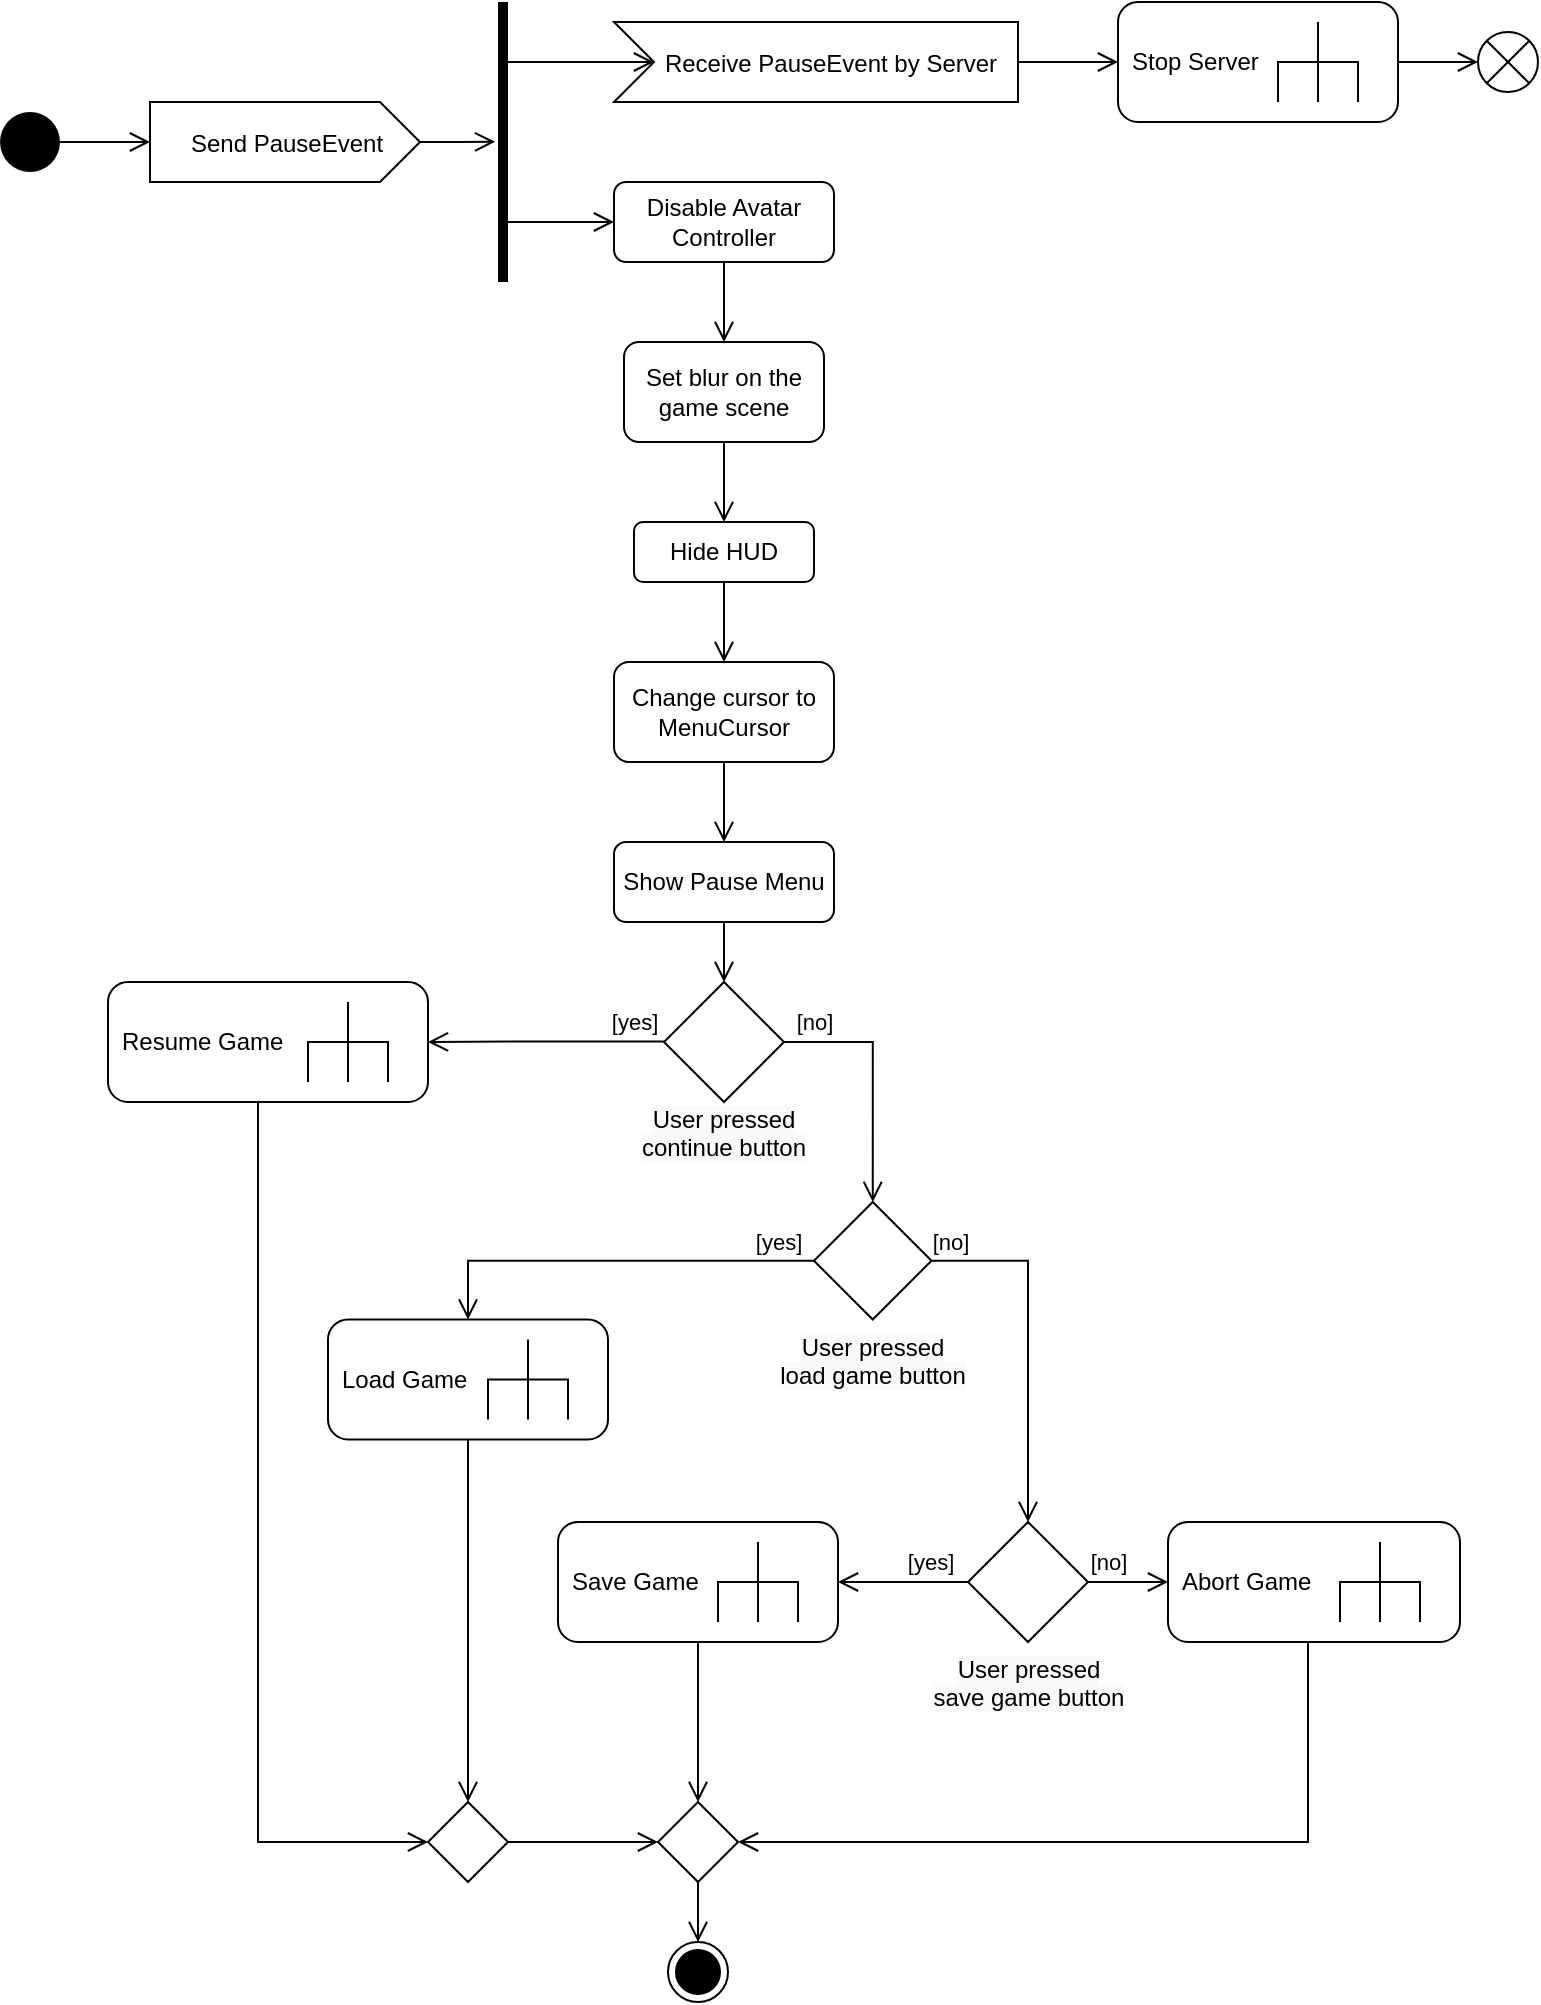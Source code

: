 <mxfile version="18.0.6" type="device"><diagram id="7L_WKZiQpmu-7hvw1VHQ" name="Strona-1"><mxGraphModel dx="882" dy="548" grid="1" gridSize="10" guides="1" tooltips="1" connect="1" arrows="1" fold="1" page="1" pageScale="1" pageWidth="827" pageHeight="1169" math="0" shadow="0"><root><mxCell id="0"/><mxCell id="1" parent="0"/><mxCell id="Y6zIuKWhau4oJwJ09tNU-2" value="" style="edgeStyle=orthogonalEdgeStyle;html=1;verticalAlign=bottom;endArrow=open;endSize=8;strokeColor=#000000;rounded=0;entryX=0;entryY=0;entryDx=0;entryDy=20;entryPerimeter=0;exitX=1;exitY=0.5;exitDx=0;exitDy=0;" parent="1" source="Y6zIuKWhau4oJwJ09tNU-47" target="Y6zIuKWhau4oJwJ09tNU-77" edge="1"><mxGeometry relative="1" as="geometry"><mxPoint x="171" y="130" as="targetPoint"/><mxPoint x="-29" y="155" as="sourcePoint"/><Array as="points"><mxPoint x="41" y="160"/><mxPoint x="41" y="160"/></Array></mxGeometry></mxCell><mxCell id="jdkBhoqk-R5eBqHIgBB0-13" style="edgeStyle=orthogonalEdgeStyle;rounded=0;orthogonalLoop=1;jettySize=auto;html=1;endArrow=open;endFill=0;endSize=8;" edge="1" parent="1" source="Y6zIuKWhau4oJwJ09tNU-4" target="Y6zIuKWhau4oJwJ09tNU-6"><mxGeometry relative="1" as="geometry"/></mxCell><mxCell id="Y6zIuKWhau4oJwJ09tNU-4" value="Hide HUD" style="rounded=1;whiteSpace=wrap;html=1;strokeColor=#000000;" parent="1" vertex="1"><mxGeometry x="338" y="350" width="90" height="30" as="geometry"/></mxCell><mxCell id="jdkBhoqk-R5eBqHIgBB0-14" style="edgeStyle=orthogonalEdgeStyle;rounded=0;orthogonalLoop=1;jettySize=auto;html=1;entryX=0.5;entryY=0;entryDx=0;entryDy=0;endArrow=open;endFill=0;endSize=8;" edge="1" parent="1" source="Y6zIuKWhau4oJwJ09tNU-6" target="Y6zIuKWhau4oJwJ09tNU-9"><mxGeometry relative="1" as="geometry"/></mxCell><mxCell id="Y6zIuKWhau4oJwJ09tNU-6" value="Change cursor to MenuCursor" style="rounded=1;whiteSpace=wrap;html=1;strokeColor=#000000;" parent="1" vertex="1"><mxGeometry x="328" y="420" width="110" height="50" as="geometry"/></mxCell><mxCell id="jdkBhoqk-R5eBqHIgBB0-12" style="edgeStyle=orthogonalEdgeStyle;rounded=0;orthogonalLoop=1;jettySize=auto;html=1;endArrow=open;endFill=0;endSize=8;" edge="1" parent="1" source="Y6zIuKWhau4oJwJ09tNU-8" target="Y6zIuKWhau4oJwJ09tNU-4"><mxGeometry relative="1" as="geometry"/></mxCell><mxCell id="Y6zIuKWhau4oJwJ09tNU-8" value="Set blur on the game scene" style="rounded=1;whiteSpace=wrap;html=1;strokeColor=#000000;" parent="1" vertex="1"><mxGeometry x="333" y="260" width="100" height="50" as="geometry"/></mxCell><mxCell id="Y6zIuKWhau4oJwJ09tNU-17" style="edgeStyle=orthogonalEdgeStyle;rounded=0;orthogonalLoop=1;jettySize=auto;html=1;entryX=0.5;entryY=0;entryDx=0;entryDy=0;endArrow=open;endFill=0;endSize=8;strokeColor=#000000;" parent="1" source="Y6zIuKWhau4oJwJ09tNU-9" target="jdkBhoqk-R5eBqHIgBB0-15" edge="1"><mxGeometry relative="1" as="geometry"><mxPoint x="358" y="585" as="targetPoint"/></mxGeometry></mxCell><mxCell id="Y6zIuKWhau4oJwJ09tNU-9" value="Show Pause Menu" style="rounded=1;whiteSpace=wrap;html=1;strokeColor=#000000;" parent="1" vertex="1"><mxGeometry x="328" y="510" width="110" height="40" as="geometry"/></mxCell><mxCell id="Y6zIuKWhau4oJwJ09tNU-30" style="edgeStyle=orthogonalEdgeStyle;rounded=0;orthogonalLoop=1;jettySize=auto;html=1;entryX=1;entryY=0.5;entryDx=0;entryDy=0;entryPerimeter=0;endArrow=open;endFill=0;endSize=8;strokeColor=#000000;exitX=0.035;exitY=0.495;exitDx=0;exitDy=0;exitPerimeter=0;" parent="1" source="jdkBhoqk-R5eBqHIgBB0-15" target="Y6zIuKWhau4oJwJ09tNU-26" edge="1"><mxGeometry relative="1" as="geometry"><mxPoint x="333" y="610" as="sourcePoint"/></mxGeometry></mxCell><mxCell id="Y6zIuKWhau4oJwJ09tNU-35" value="[yes]" style="edgeLabel;html=1;align=center;verticalAlign=middle;resizable=0;points=[];" parent="Y6zIuKWhau4oJwJ09tNU-30" vertex="1" connectable="0"><mxGeometry x="-0.1" relative="1" as="geometry"><mxPoint x="37" y="-10" as="offset"/></mxGeometry></mxCell><mxCell id="Y6zIuKWhau4oJwJ09tNU-71" style="edgeStyle=orthogonalEdgeStyle;rounded=0;orthogonalLoop=1;jettySize=auto;html=1;entryX=1;entryY=0.5;entryDx=0;entryDy=0;endArrow=open;endFill=0;endSize=8;strokeColor=#000000;" parent="1" source="Y6zIuKWhau4oJwJ09tNU-25" target="Y6zIuKWhau4oJwJ09tNU-72" edge="1"><mxGeometry relative="1" as="geometry"><Array as="points"><mxPoint x="675" y="1010"/></Array></mxGeometry></mxCell><mxCell id="Y6zIuKWhau4oJwJ09tNU-25" value="&lt;span style=&quot;text-align: center;&quot;&gt;Abort Game&lt;/span&gt;" style="shape=mxgraph.uml25.behaviorAction;html=1;rounded=1;absoluteArcSize=1;arcSize=10;align=left;spacingLeft=5;strokeColor=#000000;" parent="1" vertex="1"><mxGeometry x="605" y="850" width="146" height="60" as="geometry"/></mxCell><mxCell id="Y6zIuKWhau4oJwJ09tNU-70" style="edgeStyle=orthogonalEdgeStyle;rounded=0;orthogonalLoop=1;jettySize=auto;html=1;entryX=0;entryY=0.5;entryDx=0;entryDy=0;endArrow=open;endFill=0;endSize=8;strokeColor=#000000;" parent="1" source="Y6zIuKWhau4oJwJ09tNU-26" target="Y6zIuKWhau4oJwJ09tNU-74" edge="1"><mxGeometry relative="1" as="geometry"><Array as="points"><mxPoint x="150" y="1010"/></Array></mxGeometry></mxCell><mxCell id="Y6zIuKWhau4oJwJ09tNU-26" value="&lt;span style=&quot;text-align: center;&quot;&gt;Resume Game&lt;/span&gt;" style="shape=mxgraph.uml25.behaviorAction;html=1;rounded=1;absoluteArcSize=1;arcSize=10;align=left;spacingLeft=5;strokeColor=#000000;" parent="1" vertex="1"><mxGeometry x="75" y="580" width="160" height="60" as="geometry"/></mxCell><mxCell id="Y6zIuKWhau4oJwJ09tNU-69" style="edgeStyle=orthogonalEdgeStyle;rounded=0;orthogonalLoop=1;jettySize=auto;html=1;entryX=0.5;entryY=0;entryDx=0;entryDy=0;endArrow=open;endFill=0;endSize=8;strokeColor=#000000;" parent="1" source="Y6zIuKWhau4oJwJ09tNU-27" target="Y6zIuKWhau4oJwJ09tNU-74" edge="1"><mxGeometry relative="1" as="geometry"><Array as="points"/></mxGeometry></mxCell><mxCell id="Y6zIuKWhau4oJwJ09tNU-27" value="&lt;span style=&quot;text-align: center;&quot;&gt;Load Game&lt;/span&gt;" style="shape=mxgraph.uml25.behaviorAction;html=1;rounded=1;absoluteArcSize=1;arcSize=10;align=left;spacingLeft=5;strokeColor=#000000;" parent="1" vertex="1"><mxGeometry x="185" y="748.75" width="140" height="60" as="geometry"/></mxCell><mxCell id="Y6zIuKWhau4oJwJ09tNU-37" value="[no]" style="edgeStyle=orthogonalEdgeStyle;rounded=0;orthogonalLoop=1;jettySize=auto;html=1;entryX=0.5;entryY=0;entryDx=0;entryDy=0;endArrow=open;endFill=0;endSize=8;strokeColor=#000000;exitX=1;exitY=0.5;exitDx=0;exitDy=0;" parent="1" source="jdkBhoqk-R5eBqHIgBB0-15" target="Y6zIuKWhau4oJwJ09tNU-36" edge="1"><mxGeometry x="-0.758" y="10" relative="1" as="geometry"><mxPoint as="offset"/><mxPoint x="383" y="610" as="sourcePoint"/></mxGeometry></mxCell><mxCell id="Y6zIuKWhau4oJwJ09tNU-34" value="&lt;span style=&quot;color: rgb(0, 0, 0); font-family: Helvetica; font-size: 12px; font-style: normal; font-variant-ligatures: normal; font-variant-caps: normal; font-weight: 400; letter-spacing: normal; orphans: 2; text-indent: 0px; text-transform: none; widows: 2; word-spacing: 0px; -webkit-text-stroke-width: 0px; background-color: rgb(248, 249, 250); text-decoration-thickness: initial; text-decoration-style: initial; text-decoration-color: initial; float: none; display: inline !important;&quot;&gt;User pressed continue button&lt;/span&gt;" style="text;whiteSpace=wrap;html=1;align=center;" parent="1" vertex="1"><mxGeometry x="338" y="635" width="90" height="40" as="geometry"/></mxCell><mxCell id="Y6zIuKWhau4oJwJ09tNU-39" value="[yes]" style="edgeStyle=orthogonalEdgeStyle;rounded=0;orthogonalLoop=1;jettySize=auto;html=1;endArrow=open;endFill=0;endSize=8;strokeColor=#000000;" parent="1" source="Y6zIuKWhau4oJwJ09tNU-36" target="Y6zIuKWhau4oJwJ09tNU-27" edge="1"><mxGeometry x="-0.822" y="-9" relative="1" as="geometry"><mxPoint as="offset"/><Array as="points"><mxPoint x="255" y="719"/></Array></mxGeometry></mxCell><mxCell id="Y6zIuKWhau4oJwJ09tNU-40" value="[no]" style="edgeStyle=orthogonalEdgeStyle;rounded=0;orthogonalLoop=1;jettySize=auto;html=1;endArrow=open;endFill=0;endSize=8;strokeColor=#000000;" parent="1" source="Y6zIuKWhau4oJwJ09tNU-36" target="jdkBhoqk-R5eBqHIgBB0-16" edge="1"><mxGeometry x="-0.891" y="9" relative="1" as="geometry"><mxPoint as="offset"/><mxPoint x="561.25" y="897.5" as="targetPoint"/></mxGeometry></mxCell><mxCell id="Y6zIuKWhau4oJwJ09tNU-36" value="" style="rhombus;strokeColor=#000000;" parent="1" vertex="1"><mxGeometry x="428" y="690" width="58.75" height="58.75" as="geometry"/></mxCell><mxCell id="Y6zIuKWhau4oJwJ09tNU-38" value="&lt;span style=&quot;color: rgb(0, 0, 0); font-family: Helvetica; font-size: 12px; font-style: normal; font-variant-ligatures: normal; font-variant-caps: normal; font-weight: 400; letter-spacing: normal; orphans: 2; text-indent: 0px; text-transform: none; widows: 2; word-spacing: 0px; -webkit-text-stroke-width: 0px; background-color: rgb(248, 249, 250); text-decoration-thickness: initial; text-decoration-style: initial; text-decoration-color: initial; float: none; display: inline !important;&quot;&gt;User pressed load game button&lt;/span&gt;" style="text;whiteSpace=wrap;html=1;align=center;" parent="1" vertex="1"><mxGeometry x="408.12" y="748.75" width="98.5" height="40" as="geometry"/></mxCell><mxCell id="Y6zIuKWhau4oJwJ09tNU-41" value="" style="ellipse;html=1;shape=endState;fillColor=#000000;strokeColor=#000000;direction=east;" parent="1" vertex="1"><mxGeometry x="355" y="1060" width="30" height="30" as="geometry"/></mxCell><mxCell id="Y6zIuKWhau4oJwJ09tNU-47" value="" style="ellipse;fillColor=#000000;strokeColor=none;" parent="1" vertex="1"><mxGeometry x="21" y="145" width="30" height="30" as="geometry"/></mxCell><mxCell id="Y6zIuKWhau4oJwJ09tNU-66" value="[yes]" style="edgeStyle=orthogonalEdgeStyle;rounded=0;orthogonalLoop=1;jettySize=auto;html=1;endArrow=open;endFill=0;endSize=8;strokeColor=#000000;exitX=0;exitY=0.5;exitDx=0;exitDy=0;" parent="1" source="jdkBhoqk-R5eBqHIgBB0-16" target="Y6zIuKWhau4oJwJ09tNU-65" edge="1"><mxGeometry x="-0.407" y="-10" relative="1" as="geometry"><mxPoint as="offset"/><mxPoint x="505" y="888.75" as="sourcePoint"/></mxGeometry></mxCell><mxCell id="Y6zIuKWhau4oJwJ09tNU-67" value="[no]" style="edgeStyle=orthogonalEdgeStyle;rounded=0;orthogonalLoop=1;jettySize=auto;html=1;endArrow=open;endFill=0;endSize=8;strokeColor=#000000;exitX=1;exitY=0.5;exitDx=0;exitDy=0;" parent="1" source="jdkBhoqk-R5eBqHIgBB0-16" target="Y6zIuKWhau4oJwJ09tNU-25" edge="1"><mxGeometry x="-0.5" y="10" relative="1" as="geometry"><mxPoint as="offset"/><mxPoint x="567.5" y="888.75" as="sourcePoint"/></mxGeometry></mxCell><mxCell id="Y6zIuKWhau4oJwJ09tNU-64" value="&lt;span style=&quot;color: rgb(0, 0, 0); font-family: Helvetica; font-size: 12px; font-style: normal; font-variant-ligatures: normal; font-variant-caps: normal; font-weight: 400; letter-spacing: normal; orphans: 2; text-indent: 0px; text-transform: none; widows: 2; word-spacing: 0px; -webkit-text-stroke-width: 0px; background-color: rgb(248, 249, 250); text-decoration-thickness: initial; text-decoration-style: initial; text-decoration-color: initial; float: none; display: inline !important;&quot;&gt;User pressed save game button&lt;/span&gt;" style="text;whiteSpace=wrap;html=1;align=center;" parent="1" vertex="1"><mxGeometry x="485.75" y="910" width="98.5" height="40" as="geometry"/></mxCell><mxCell id="Y6zIuKWhau4oJwJ09tNU-68" style="edgeStyle=orthogonalEdgeStyle;rounded=0;orthogonalLoop=1;jettySize=auto;html=1;endArrow=open;endFill=0;endSize=8;strokeColor=#000000;entryX=0.5;entryY=0;entryDx=0;entryDy=0;" parent="1" source="Y6zIuKWhau4oJwJ09tNU-65" target="Y6zIuKWhau4oJwJ09tNU-72" edge="1"><mxGeometry relative="1" as="geometry"><mxPoint x="370" y="1000" as="targetPoint"/></mxGeometry></mxCell><mxCell id="Y6zIuKWhau4oJwJ09tNU-65" value="&lt;span style=&quot;text-align: center;&quot;&gt;Save Game&lt;/span&gt;" style="shape=mxgraph.uml25.behaviorAction;html=1;rounded=1;absoluteArcSize=1;arcSize=10;align=left;spacingLeft=5;strokeColor=#000000;" parent="1" vertex="1"><mxGeometry x="300" y="850" width="140" height="60" as="geometry"/></mxCell><mxCell id="Y6zIuKWhau4oJwJ09tNU-76" style="edgeStyle=orthogonalEdgeStyle;rounded=0;orthogonalLoop=1;jettySize=auto;html=1;entryX=0.5;entryY=0;entryDx=0;entryDy=0;endArrow=open;endFill=0;endSize=8;strokeColor=#000000;" parent="1" source="Y6zIuKWhau4oJwJ09tNU-72" target="Y6zIuKWhau4oJwJ09tNU-41" edge="1"><mxGeometry relative="1" as="geometry"/></mxCell><mxCell id="Y6zIuKWhau4oJwJ09tNU-72" value="" style="rhombus;strokeColor=#000000;" parent="1" vertex="1"><mxGeometry x="350" y="990" width="40" height="40" as="geometry"/></mxCell><mxCell id="Y6zIuKWhau4oJwJ09tNU-75" style="edgeStyle=orthogonalEdgeStyle;rounded=0;orthogonalLoop=1;jettySize=auto;html=1;entryX=0;entryY=0.5;entryDx=0;entryDy=0;endArrow=open;endFill=0;endSize=8;strokeColor=#000000;" parent="1" source="Y6zIuKWhau4oJwJ09tNU-74" target="Y6zIuKWhau4oJwJ09tNU-72" edge="1"><mxGeometry relative="1" as="geometry"/></mxCell><mxCell id="Y6zIuKWhau4oJwJ09tNU-74" value="" style="rhombus;strokeColor=#000000;" parent="1" vertex="1"><mxGeometry x="235" y="990" width="40" height="40" as="geometry"/></mxCell><mxCell id="jdkBhoqk-R5eBqHIgBB0-7" style="edgeStyle=orthogonalEdgeStyle;rounded=0;orthogonalLoop=1;jettySize=auto;html=1;entryX=-0.286;entryY=0.499;entryDx=0;entryDy=0;entryPerimeter=0;endArrow=open;endFill=0;endSize=8;" edge="1" parent="1" source="Y6zIuKWhau4oJwJ09tNU-77" target="jdkBhoqk-R5eBqHIgBB0-1"><mxGeometry relative="1" as="geometry"/></mxCell><mxCell id="Y6zIuKWhau4oJwJ09tNU-77" value="&lt;span style=&quot;font-size: 12px;&quot;&gt;Send PauseEvent&lt;/span&gt;" style="html=1;shape=mxgraph.infographic.ribbonSimple;notch1=0;notch2=20;align=center;verticalAlign=middle;fontSize=14;fontStyle=0;fillColor=#FFFFFF;strokeColor=#000000;" parent="1" vertex="1"><mxGeometry x="96" y="140" width="135" height="40" as="geometry"/></mxCell><mxCell id="jdkBhoqk-R5eBqHIgBB0-3" style="edgeStyle=orthogonalEdgeStyle;rounded=0;orthogonalLoop=1;jettySize=auto;html=1;endSize=8;endArrow=open;endFill=0;" edge="1" parent="1" source="Y6zIuKWhau4oJwJ09tNU-78" target="jdkBhoqk-R5eBqHIgBB0-2"><mxGeometry relative="1" as="geometry"/></mxCell><mxCell id="Y6zIuKWhau4oJwJ09tNU-78" value="&lt;span style=&quot;font-size: 12px;&quot;&gt;Receive PauseEvent by Server&lt;/span&gt;" style="html=1;shape=mxgraph.infographic.ribbonSimple;notch1=20;notch2=0;align=center;verticalAlign=middle;fontSize=14;fontStyle=0;fillColor=#FFFFFF;flipH=0;spacingRight=0;spacingLeft=14;strokeColor=#000000;" parent="1" vertex="1"><mxGeometry x="328" y="100" width="202" height="40" as="geometry"/></mxCell><mxCell id="jdkBhoqk-R5eBqHIgBB0-8" style="edgeStyle=orthogonalEdgeStyle;rounded=0;orthogonalLoop=1;jettySize=auto;html=1;entryX=0;entryY=0;entryDx=20;entryDy=20;entryPerimeter=0;endArrow=open;endFill=0;endSize=8;" edge="1" parent="1" source="jdkBhoqk-R5eBqHIgBB0-1" target="Y6zIuKWhau4oJwJ09tNU-78"><mxGeometry relative="1" as="geometry"><Array as="points"><mxPoint x="290" y="120"/><mxPoint x="290" y="120"/></Array></mxGeometry></mxCell><mxCell id="jdkBhoqk-R5eBqHIgBB0-10" style="edgeStyle=orthogonalEdgeStyle;rounded=0;orthogonalLoop=1;jettySize=auto;html=1;entryX=0;entryY=0.5;entryDx=0;entryDy=0;endArrow=open;endFill=0;endSize=8;" edge="1" parent="1" source="jdkBhoqk-R5eBqHIgBB0-1" target="jdkBhoqk-R5eBqHIgBB0-9"><mxGeometry relative="1" as="geometry"><Array as="points"><mxPoint x="290" y="200"/><mxPoint x="290" y="200"/></Array></mxGeometry></mxCell><mxCell id="jdkBhoqk-R5eBqHIgBB0-1" value="" style="html=1;points=[];perimeter=orthogonalPerimeter;fillColor=#000000;strokeColor=none;" vertex="1" parent="1"><mxGeometry x="270" y="90" width="5" height="140" as="geometry"/></mxCell><mxCell id="jdkBhoqk-R5eBqHIgBB0-6" style="edgeStyle=orthogonalEdgeStyle;rounded=0;orthogonalLoop=1;jettySize=auto;html=1;entryX=0;entryY=0.5;entryDx=0;entryDy=0;endArrow=open;endFill=0;endSize=8;" edge="1" parent="1" source="jdkBhoqk-R5eBqHIgBB0-2" target="jdkBhoqk-R5eBqHIgBB0-4"><mxGeometry relative="1" as="geometry"/></mxCell><mxCell id="jdkBhoqk-R5eBqHIgBB0-2" value="Stop Server" style="shape=mxgraph.uml25.behaviorAction;html=1;rounded=1;absoluteArcSize=1;arcSize=10;align=left;spacingLeft=5;" vertex="1" parent="1"><mxGeometry x="580" y="90" width="140" height="60" as="geometry"/></mxCell><mxCell id="jdkBhoqk-R5eBqHIgBB0-4" value="" style="shape=sumEllipse;perimeter=ellipsePerimeter;whiteSpace=wrap;html=1;backgroundOutline=1;" vertex="1" parent="1"><mxGeometry x="760" y="105" width="30" height="30" as="geometry"/></mxCell><mxCell id="jdkBhoqk-R5eBqHIgBB0-11" style="edgeStyle=orthogonalEdgeStyle;rounded=0;orthogonalLoop=1;jettySize=auto;html=1;endArrow=open;endFill=0;endSize=8;" edge="1" parent="1" source="jdkBhoqk-R5eBqHIgBB0-9" target="Y6zIuKWhau4oJwJ09tNU-8"><mxGeometry relative="1" as="geometry"/></mxCell><mxCell id="jdkBhoqk-R5eBqHIgBB0-9" value="Disable Avatar Controller" style="rounded=1;whiteSpace=wrap;html=1;strokeColor=#000000;" vertex="1" parent="1"><mxGeometry x="328" y="180" width="110" height="40" as="geometry"/></mxCell><mxCell id="jdkBhoqk-R5eBqHIgBB0-15" value="" style="rhombus;" vertex="1" parent="1"><mxGeometry x="353" y="580" width="60" height="60" as="geometry"/></mxCell><mxCell id="jdkBhoqk-R5eBqHIgBB0-16" value="" style="rhombus;" vertex="1" parent="1"><mxGeometry x="505" y="850" width="60" height="60" as="geometry"/></mxCell></root></mxGraphModel></diagram></mxfile>